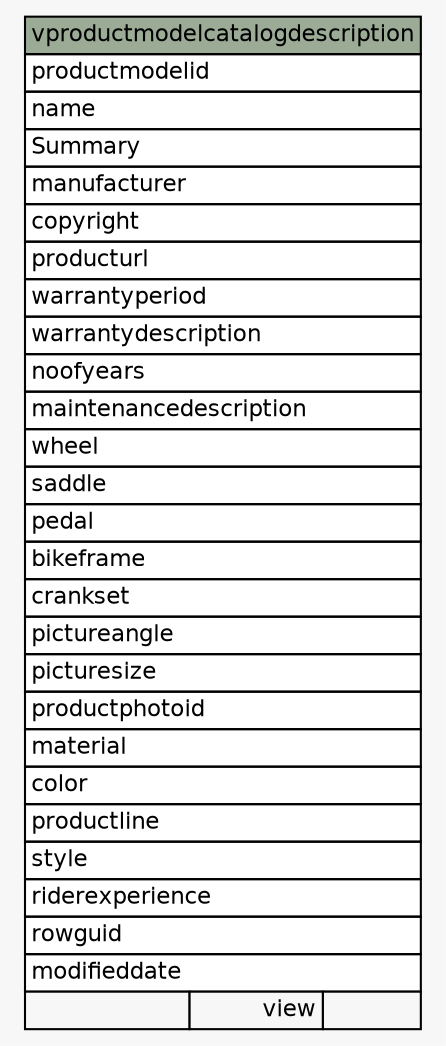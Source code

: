 // dot 2.40.1 on Linux 5.4.0-51-generic
// SchemaSpy rev 590
digraph "vproductmodelcatalogdescription" {
  graph [
    rankdir="RL"
    bgcolor="#f7f7f7"
    nodesep="0.18"
    ranksep="0.46"
    fontname="Helvetica"
    fontsize="11"
  ];
  node [
    fontname="Helvetica"
    fontsize="11"
    shape="plaintext"
  ];
  edge [
    arrowsize="0.8"
  ];
  "vproductmodelcatalogdescription" [
    label=<
    <TABLE BORDER="0" CELLBORDER="1" CELLSPACING="0" BGCOLOR="#ffffff">
      <TR><TD COLSPAN="3" BGCOLOR="#9bab96" ALIGN="CENTER">vproductmodelcatalogdescription</TD></TR>
      <TR><TD PORT="productmodelid" COLSPAN="3" ALIGN="LEFT">productmodelid</TD></TR>
      <TR><TD PORT="name" COLSPAN="3" ALIGN="LEFT">name</TD></TR>
      <TR><TD PORT="Summary" COLSPAN="3" ALIGN="LEFT">Summary</TD></TR>
      <TR><TD PORT="manufacturer" COLSPAN="3" ALIGN="LEFT">manufacturer</TD></TR>
      <TR><TD PORT="copyright" COLSPAN="3" ALIGN="LEFT">copyright</TD></TR>
      <TR><TD PORT="producturl" COLSPAN="3" ALIGN="LEFT">producturl</TD></TR>
      <TR><TD PORT="warrantyperiod" COLSPAN="3" ALIGN="LEFT">warrantyperiod</TD></TR>
      <TR><TD PORT="warrantydescription" COLSPAN="3" ALIGN="LEFT">warrantydescription</TD></TR>
      <TR><TD PORT="noofyears" COLSPAN="3" ALIGN="LEFT">noofyears</TD></TR>
      <TR><TD PORT="maintenancedescription" COLSPAN="3" ALIGN="LEFT">maintenancedescription</TD></TR>
      <TR><TD PORT="wheel" COLSPAN="3" ALIGN="LEFT">wheel</TD></TR>
      <TR><TD PORT="saddle" COLSPAN="3" ALIGN="LEFT">saddle</TD></TR>
      <TR><TD PORT="pedal" COLSPAN="3" ALIGN="LEFT">pedal</TD></TR>
      <TR><TD PORT="bikeframe" COLSPAN="3" ALIGN="LEFT">bikeframe</TD></TR>
      <TR><TD PORT="crankset" COLSPAN="3" ALIGN="LEFT">crankset</TD></TR>
      <TR><TD PORT="pictureangle" COLSPAN="3" ALIGN="LEFT">pictureangle</TD></TR>
      <TR><TD PORT="picturesize" COLSPAN="3" ALIGN="LEFT">picturesize</TD></TR>
      <TR><TD PORT="productphotoid" COLSPAN="3" ALIGN="LEFT">productphotoid</TD></TR>
      <TR><TD PORT="material" COLSPAN="3" ALIGN="LEFT">material</TD></TR>
      <TR><TD PORT="color" COLSPAN="3" ALIGN="LEFT">color</TD></TR>
      <TR><TD PORT="productline" COLSPAN="3" ALIGN="LEFT">productline</TD></TR>
      <TR><TD PORT="style" COLSPAN="3" ALIGN="LEFT">style</TD></TR>
      <TR><TD PORT="riderexperience" COLSPAN="3" ALIGN="LEFT">riderexperience</TD></TR>
      <TR><TD PORT="rowguid" COLSPAN="3" ALIGN="LEFT">rowguid</TD></TR>
      <TR><TD PORT="modifieddate" COLSPAN="3" ALIGN="LEFT">modifieddate</TD></TR>
      <TR><TD ALIGN="LEFT" BGCOLOR="#f7f7f7">  </TD><TD ALIGN="RIGHT" BGCOLOR="#f7f7f7">view</TD><TD ALIGN="RIGHT" BGCOLOR="#f7f7f7">  </TD></TR>
    </TABLE>>
    URL="tables/vproductmodelcatalogdescription.html"
    tooltip="vproductmodelcatalogdescription"
  ];
}
